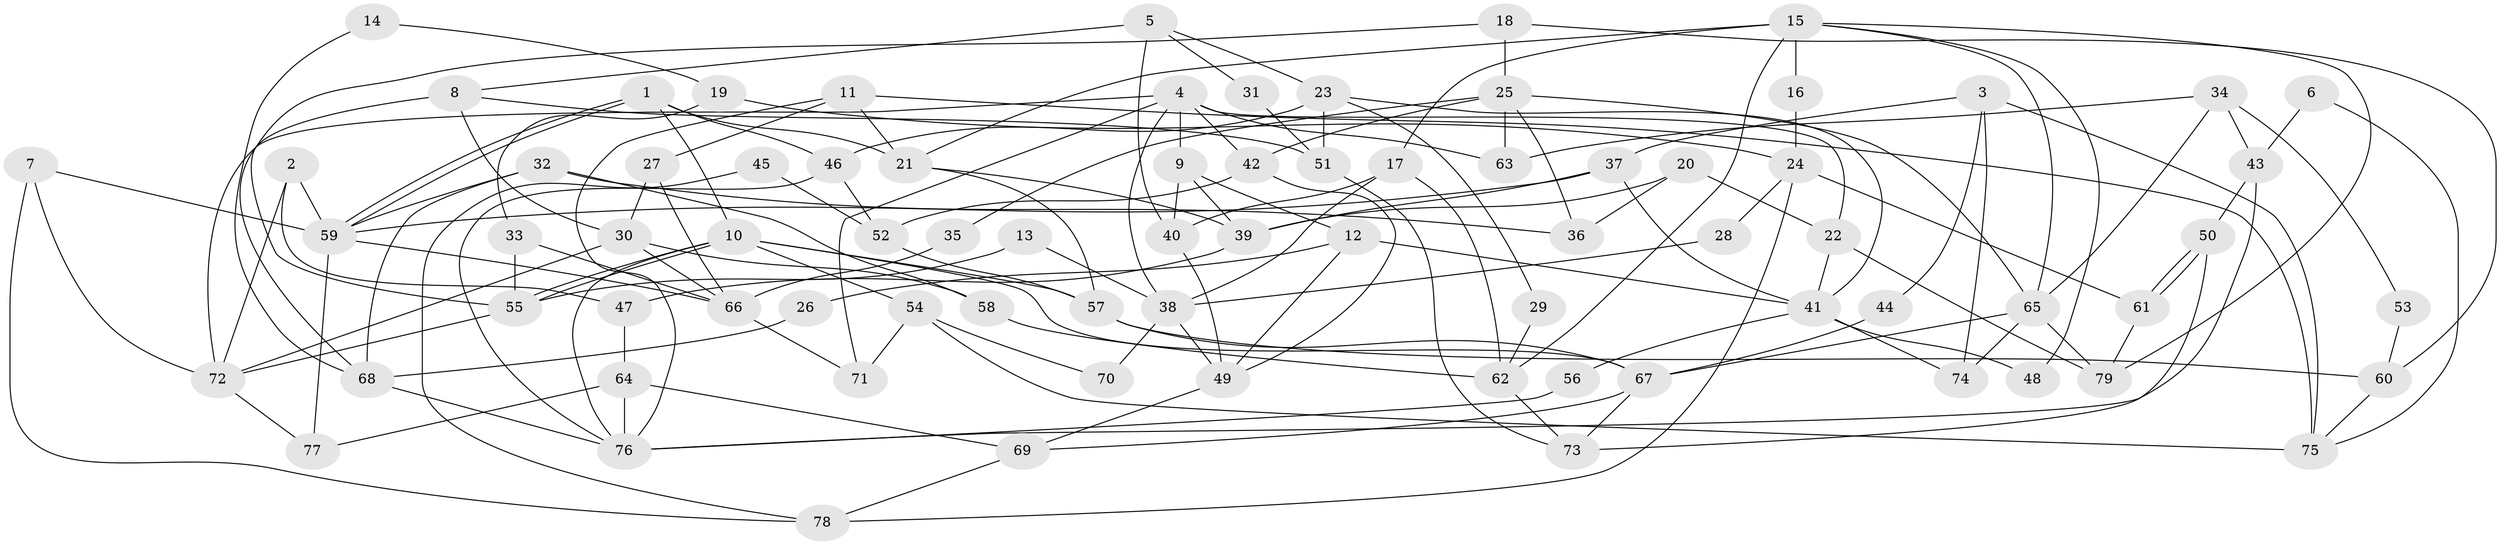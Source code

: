 // Generated by graph-tools (version 1.1) at 2025/02/03/09/25 03:02:06]
// undirected, 79 vertices, 158 edges
graph export_dot {
graph [start="1"]
  node [color=gray90,style=filled];
  1;
  2;
  3;
  4;
  5;
  6;
  7;
  8;
  9;
  10;
  11;
  12;
  13;
  14;
  15;
  16;
  17;
  18;
  19;
  20;
  21;
  22;
  23;
  24;
  25;
  26;
  27;
  28;
  29;
  30;
  31;
  32;
  33;
  34;
  35;
  36;
  37;
  38;
  39;
  40;
  41;
  42;
  43;
  44;
  45;
  46;
  47;
  48;
  49;
  50;
  51;
  52;
  53;
  54;
  55;
  56;
  57;
  58;
  59;
  60;
  61;
  62;
  63;
  64;
  65;
  66;
  67;
  68;
  69;
  70;
  71;
  72;
  73;
  74;
  75;
  76;
  77;
  78;
  79;
  1 -- 10;
  1 -- 59;
  1 -- 59;
  1 -- 21;
  1 -- 46;
  2 -- 72;
  2 -- 47;
  2 -- 59;
  3 -- 75;
  3 -- 37;
  3 -- 44;
  3 -- 74;
  4 -- 71;
  4 -- 42;
  4 -- 9;
  4 -- 22;
  4 -- 38;
  4 -- 63;
  4 -- 72;
  5 -- 23;
  5 -- 40;
  5 -- 8;
  5 -- 31;
  6 -- 43;
  6 -- 75;
  7 -- 72;
  7 -- 59;
  7 -- 78;
  8 -- 68;
  8 -- 30;
  8 -- 51;
  9 -- 12;
  9 -- 39;
  9 -- 40;
  10 -- 57;
  10 -- 55;
  10 -- 55;
  10 -- 54;
  10 -- 67;
  10 -- 76;
  11 -- 76;
  11 -- 21;
  11 -- 27;
  11 -- 75;
  12 -- 41;
  12 -- 49;
  12 -- 26;
  13 -- 38;
  13 -- 55;
  14 -- 68;
  14 -- 19;
  15 -- 62;
  15 -- 21;
  15 -- 16;
  15 -- 17;
  15 -- 48;
  15 -- 65;
  15 -- 79;
  16 -- 24;
  17 -- 40;
  17 -- 38;
  17 -- 62;
  18 -- 25;
  18 -- 55;
  18 -- 60;
  19 -- 33;
  19 -- 24;
  20 -- 39;
  20 -- 22;
  20 -- 36;
  21 -- 39;
  21 -- 57;
  22 -- 79;
  22 -- 41;
  23 -- 51;
  23 -- 41;
  23 -- 29;
  23 -- 46;
  24 -- 61;
  24 -- 78;
  24 -- 28;
  25 -- 63;
  25 -- 42;
  25 -- 35;
  25 -- 36;
  25 -- 65;
  26 -- 68;
  27 -- 30;
  27 -- 66;
  28 -- 38;
  29 -- 62;
  30 -- 66;
  30 -- 58;
  30 -- 72;
  31 -- 51;
  32 -- 36;
  32 -- 59;
  32 -- 58;
  32 -- 68;
  33 -- 55;
  33 -- 66;
  34 -- 65;
  34 -- 43;
  34 -- 53;
  34 -- 63;
  35 -- 66;
  37 -- 59;
  37 -- 41;
  37 -- 39;
  38 -- 49;
  38 -- 70;
  39 -- 47;
  40 -- 49;
  41 -- 74;
  41 -- 48;
  41 -- 56;
  42 -- 52;
  42 -- 49;
  43 -- 76;
  43 -- 50;
  44 -- 67;
  45 -- 78;
  45 -- 52;
  46 -- 52;
  46 -- 76;
  47 -- 64;
  49 -- 69;
  50 -- 61;
  50 -- 61;
  50 -- 73;
  51 -- 73;
  52 -- 57;
  53 -- 60;
  54 -- 75;
  54 -- 70;
  54 -- 71;
  55 -- 72;
  56 -- 76;
  57 -- 67;
  57 -- 60;
  58 -- 62;
  59 -- 66;
  59 -- 77;
  60 -- 75;
  61 -- 79;
  62 -- 73;
  64 -- 76;
  64 -- 77;
  64 -- 69;
  65 -- 67;
  65 -- 74;
  65 -- 79;
  66 -- 71;
  67 -- 69;
  67 -- 73;
  68 -- 76;
  69 -- 78;
  72 -- 77;
}
